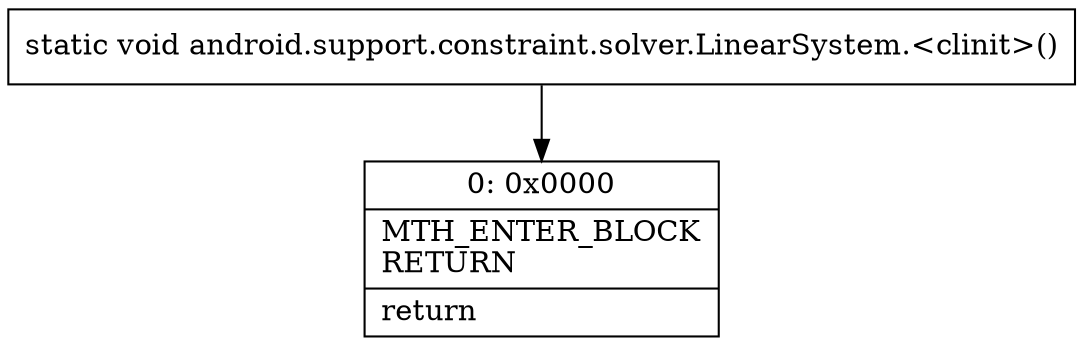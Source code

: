 digraph "CFG forandroid.support.constraint.solver.LinearSystem.\<clinit\>()V" {
Node_0 [shape=record,label="{0\:\ 0x0000|MTH_ENTER_BLOCK\lRETURN\l|return\l}"];
MethodNode[shape=record,label="{static void android.support.constraint.solver.LinearSystem.\<clinit\>() }"];
MethodNode -> Node_0;
}

